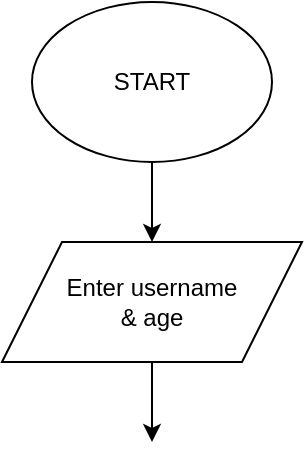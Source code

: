 <mxfile version="10.9.4" type="github"><diagram id="-NxeNypvmFCHm26jso6n" name="Page-1"><mxGraphModel dx="821" dy="447" grid="1" gridSize="10" guides="1" tooltips="1" connect="1" arrows="1" fold="1" page="1" pageScale="1" pageWidth="850" pageHeight="1100" math="0" shadow="0"><root><mxCell id="0"/><mxCell id="1" parent="0"/><mxCell id="39j7VeiKI--K-wchE2qd-1" value="START" style="ellipse;whiteSpace=wrap;html=1;" parent="1" vertex="1"><mxGeometry x="180" y="10" width="120" height="80" as="geometry"/></mxCell><mxCell id="u6Eud6P4NcSq_7Q_SkeO-1" value="" style="endArrow=classic;html=1;exitX=0.5;exitY=1;exitDx=0;exitDy=0;" edge="1" parent="1" source="39j7VeiKI--K-wchE2qd-1"><mxGeometry width="50" height="50" relative="1" as="geometry"><mxPoint x="220" y="140" as="sourcePoint"/><mxPoint x="240" y="130" as="targetPoint"/></mxGeometry></mxCell><mxCell id="u6Eud6P4NcSq_7Q_SkeO-2" value="Enter username &lt;br&gt;&amp;amp; age" style="shape=parallelogram;perimeter=parallelogramPerimeter;whiteSpace=wrap;html=1;" vertex="1" parent="1"><mxGeometry x="165" y="130" width="150" height="60" as="geometry"/></mxCell><mxCell id="u6Eud6P4NcSq_7Q_SkeO-3" value="" style="endArrow=classic;html=1;exitX=0.5;exitY=1;exitDx=0;exitDy=0;" edge="1" parent="1"><mxGeometry width="50" height="50" relative="1" as="geometry"><mxPoint x="240" y="190" as="sourcePoint"/><mxPoint x="240" y="230" as="targetPoint"/></mxGeometry></mxCell></root></mxGraphModel></diagram></mxfile>